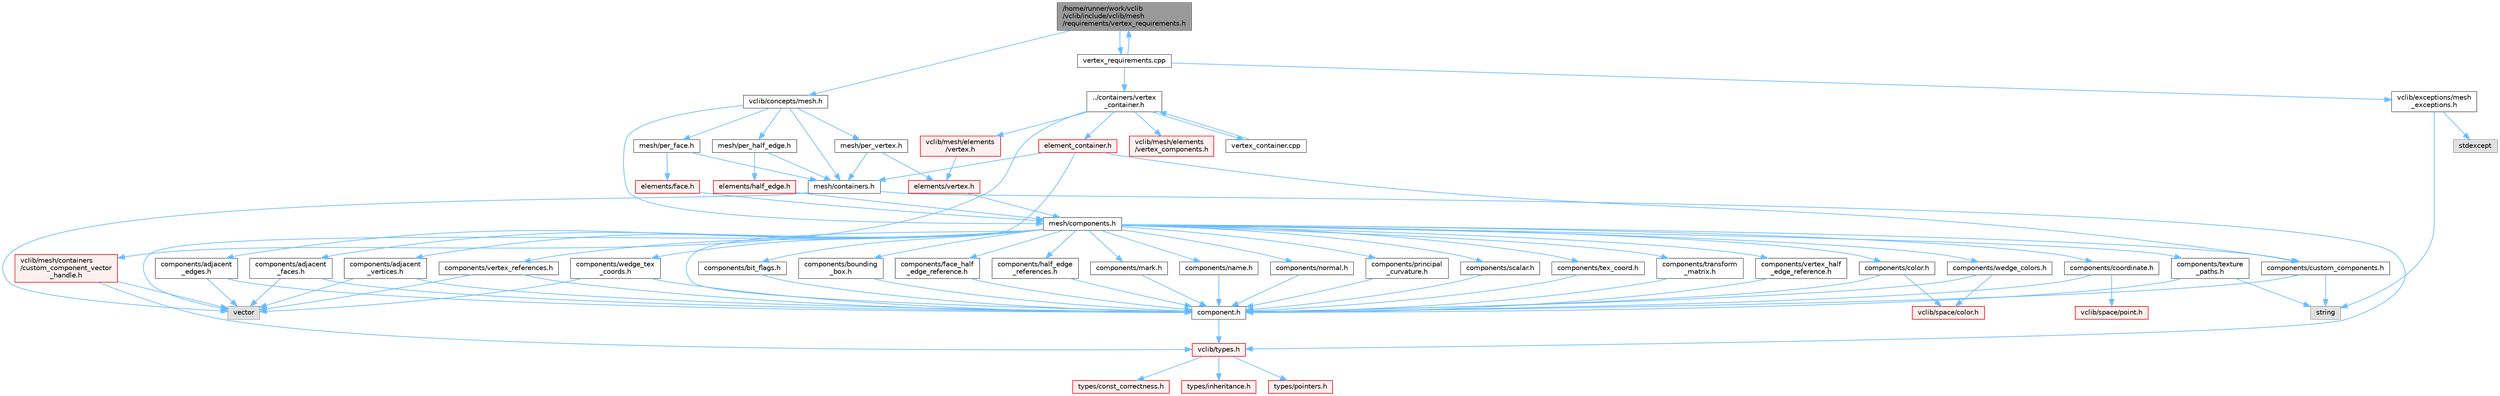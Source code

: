 digraph "/home/runner/work/vclib/vclib/include/vclib/mesh/requirements/vertex_requirements.h"
{
 // LATEX_PDF_SIZE
  bgcolor="transparent";
  edge [fontname=Helvetica,fontsize=10,labelfontname=Helvetica,labelfontsize=10];
  node [fontname=Helvetica,fontsize=10,shape=box,height=0.2,width=0.4];
  Node1 [label="/home/runner/work/vclib\l/vclib/include/vclib/mesh\l/requirements/vertex_requirements.h",height=0.2,width=0.4,color="gray40", fillcolor="grey60", style="filled", fontcolor="black",tooltip=" "];
  Node1 -> Node2 [color="steelblue1",style="solid"];
  Node2 [label="vclib/concepts/mesh.h",height=0.2,width=0.4,color="grey40", fillcolor="white", style="filled",URL="$concepts_2mesh_8h.html",tooltip=" "];
  Node2 -> Node3 [color="steelblue1",style="solid"];
  Node3 [label="mesh/components.h",height=0.2,width=0.4,color="grey40", fillcolor="white", style="filled",URL="$concepts_2mesh_2components_8h.html",tooltip=" "];
  Node3 -> Node4 [color="steelblue1",style="solid"];
  Node4 [label="components/adjacent\l_edges.h",height=0.2,width=0.4,color="grey40", fillcolor="white", style="filled",URL="$concepts_2mesh_2components_2adjacent__edges_8h.html",tooltip=" "];
  Node4 -> Node5 [color="steelblue1",style="solid"];
  Node5 [label="vector",height=0.2,width=0.4,color="grey60", fillcolor="#E0E0E0", style="filled",tooltip=" "];
  Node4 -> Node6 [color="steelblue1",style="solid"];
  Node6 [label="component.h",height=0.2,width=0.4,color="grey40", fillcolor="white", style="filled",URL="$component_8h.html",tooltip=" "];
  Node6 -> Node7 [color="steelblue1",style="solid"];
  Node7 [label="vclib/types.h",height=0.2,width=0.4,color="red", fillcolor="#FFF0F0", style="filled",URL="$types_8h.html",tooltip=" "];
  Node7 -> Node8 [color="steelblue1",style="solid"];
  Node8 [label="types/const_correctness.h",height=0.2,width=0.4,color="red", fillcolor="#FFF0F0", style="filled",URL="$types_2const__correctness_8h.html",tooltip=" "];
  Node7 -> Node10 [color="steelblue1",style="solid"];
  Node10 [label="types/inheritance.h",height=0.2,width=0.4,color="red", fillcolor="#FFF0F0", style="filled",URL="$inheritance_8h.html",tooltip=" "];
  Node7 -> Node11 [color="steelblue1",style="solid"];
  Node11 [label="types/pointers.h",height=0.2,width=0.4,color="red", fillcolor="#FFF0F0", style="filled",URL="$types_2pointers_8h.html",tooltip=" "];
  Node3 -> Node18 [color="steelblue1",style="solid"];
  Node18 [label="components/adjacent\l_faces.h",height=0.2,width=0.4,color="grey40", fillcolor="white", style="filled",URL="$concepts_2mesh_2components_2adjacent__faces_8h.html",tooltip=" "];
  Node18 -> Node5 [color="steelblue1",style="solid"];
  Node18 -> Node6 [color="steelblue1",style="solid"];
  Node3 -> Node19 [color="steelblue1",style="solid"];
  Node19 [label="components/adjacent\l_vertices.h",height=0.2,width=0.4,color="grey40", fillcolor="white", style="filled",URL="$concepts_2mesh_2components_2adjacent__vertices_8h.html",tooltip=" "];
  Node19 -> Node5 [color="steelblue1",style="solid"];
  Node19 -> Node6 [color="steelblue1",style="solid"];
  Node3 -> Node20 [color="steelblue1",style="solid"];
  Node20 [label="components/bit_flags.h",height=0.2,width=0.4,color="grey40", fillcolor="white", style="filled",URL="$concepts_2mesh_2components_2bit__flags_8h.html",tooltip=" "];
  Node20 -> Node6 [color="steelblue1",style="solid"];
  Node3 -> Node21 [color="steelblue1",style="solid"];
  Node21 [label="components/bounding\l_box.h",height=0.2,width=0.4,color="grey40", fillcolor="white", style="filled",URL="$concepts_2mesh_2components_2bounding__box_8h.html",tooltip=" "];
  Node21 -> Node6 [color="steelblue1",style="solid"];
  Node3 -> Node22 [color="steelblue1",style="solid"];
  Node22 [label="components/color.h",height=0.2,width=0.4,color="grey40", fillcolor="white", style="filled",URL="$concepts_2mesh_2components_2color_8h.html",tooltip=" "];
  Node22 -> Node23 [color="steelblue1",style="solid"];
  Node23 [label="vclib/space/color.h",height=0.2,width=0.4,color="red", fillcolor="#FFF0F0", style="filled",URL="$space_2color_8h.html",tooltip=" "];
  Node22 -> Node6 [color="steelblue1",style="solid"];
  Node3 -> Node6 [color="steelblue1",style="solid"];
  Node3 -> Node39 [color="steelblue1",style="solid"];
  Node39 [label="components/coordinate.h",height=0.2,width=0.4,color="grey40", fillcolor="white", style="filled",URL="$concepts_2mesh_2components_2coordinate_8h.html",tooltip=" "];
  Node39 -> Node6 [color="steelblue1",style="solid"];
  Node39 -> Node40 [color="steelblue1",style="solid"];
  Node40 [label="vclib/space/point.h",height=0.2,width=0.4,color="red", fillcolor="#FFF0F0", style="filled",URL="$space_2point_8h.html",tooltip=" "];
  Node3 -> Node44 [color="steelblue1",style="solid"];
  Node44 [label="components/custom_components.h",height=0.2,width=0.4,color="grey40", fillcolor="white", style="filled",URL="$concepts_2mesh_2components_2custom__components_8h.html",tooltip=" "];
  Node44 -> Node6 [color="steelblue1",style="solid"];
  Node44 -> Node45 [color="steelblue1",style="solid"];
  Node45 [label="string",height=0.2,width=0.4,color="grey60", fillcolor="#E0E0E0", style="filled",tooltip=" "];
  Node3 -> Node46 [color="steelblue1",style="solid"];
  Node46 [label="components/face_half\l_edge_reference.h",height=0.2,width=0.4,color="grey40", fillcolor="white", style="filled",URL="$concepts_2mesh_2components_2face__half__edge__reference_8h.html",tooltip=" "];
  Node46 -> Node6 [color="steelblue1",style="solid"];
  Node3 -> Node47 [color="steelblue1",style="solid"];
  Node47 [label="components/half_edge\l_references.h",height=0.2,width=0.4,color="grey40", fillcolor="white", style="filled",URL="$concepts_2mesh_2components_2half__edge__references_8h.html",tooltip=" "];
  Node47 -> Node6 [color="steelblue1",style="solid"];
  Node3 -> Node48 [color="steelblue1",style="solid"];
  Node48 [label="components/mark.h",height=0.2,width=0.4,color="grey40", fillcolor="white", style="filled",URL="$concepts_2mesh_2components_2mark_8h.html",tooltip=" "];
  Node48 -> Node6 [color="steelblue1",style="solid"];
  Node3 -> Node49 [color="steelblue1",style="solid"];
  Node49 [label="components/name.h",height=0.2,width=0.4,color="grey40", fillcolor="white", style="filled",URL="$concepts_2mesh_2components_2name_8h.html",tooltip=" "];
  Node49 -> Node6 [color="steelblue1",style="solid"];
  Node3 -> Node50 [color="steelblue1",style="solid"];
  Node50 [label="components/normal.h",height=0.2,width=0.4,color="grey40", fillcolor="white", style="filled",URL="$concepts_2mesh_2components_2normal_8h.html",tooltip=" "];
  Node50 -> Node6 [color="steelblue1",style="solid"];
  Node3 -> Node51 [color="steelblue1",style="solid"];
  Node51 [label="components/principal\l_curvature.h",height=0.2,width=0.4,color="grey40", fillcolor="white", style="filled",URL="$concepts_2mesh_2components_2principal__curvature_8h.html",tooltip=" "];
  Node51 -> Node6 [color="steelblue1",style="solid"];
  Node3 -> Node52 [color="steelblue1",style="solid"];
  Node52 [label="components/scalar.h",height=0.2,width=0.4,color="grey40", fillcolor="white", style="filled",URL="$concepts_2mesh_2components_2scalar_8h.html",tooltip=" "];
  Node52 -> Node6 [color="steelblue1",style="solid"];
  Node3 -> Node53 [color="steelblue1",style="solid"];
  Node53 [label="components/tex_coord.h",height=0.2,width=0.4,color="grey40", fillcolor="white", style="filled",URL="$concepts_2mesh_2components_2tex__coord_8h.html",tooltip=" "];
  Node53 -> Node6 [color="steelblue1",style="solid"];
  Node3 -> Node54 [color="steelblue1",style="solid"];
  Node54 [label="components/texture\l_paths.h",height=0.2,width=0.4,color="grey40", fillcolor="white", style="filled",URL="$concepts_2mesh_2components_2texture__paths_8h.html",tooltip=" "];
  Node54 -> Node6 [color="steelblue1",style="solid"];
  Node54 -> Node45 [color="steelblue1",style="solid"];
  Node3 -> Node55 [color="steelblue1",style="solid"];
  Node55 [label="components/transform\l_matrix.h",height=0.2,width=0.4,color="grey40", fillcolor="white", style="filled",URL="$concepts_2mesh_2components_2transform__matrix_8h.html",tooltip=" "];
  Node55 -> Node6 [color="steelblue1",style="solid"];
  Node3 -> Node56 [color="steelblue1",style="solid"];
  Node56 [label="components/vertex_half\l_edge_reference.h",height=0.2,width=0.4,color="grey40", fillcolor="white", style="filled",URL="$concepts_2mesh_2components_2vertex__half__edge__reference_8h.html",tooltip=" "];
  Node56 -> Node6 [color="steelblue1",style="solid"];
  Node3 -> Node57 [color="steelblue1",style="solid"];
  Node57 [label="components/vertex_references.h",height=0.2,width=0.4,color="grey40", fillcolor="white", style="filled",URL="$concepts_2mesh_2components_2vertex__references_8h.html",tooltip=" "];
  Node57 -> Node6 [color="steelblue1",style="solid"];
  Node57 -> Node5 [color="steelblue1",style="solid"];
  Node3 -> Node58 [color="steelblue1",style="solid"];
  Node58 [label="components/wedge_colors.h",height=0.2,width=0.4,color="grey40", fillcolor="white", style="filled",URL="$concepts_2mesh_2components_2wedge__colors_8h.html",tooltip=" "];
  Node58 -> Node6 [color="steelblue1",style="solid"];
  Node58 -> Node23 [color="steelblue1",style="solid"];
  Node3 -> Node59 [color="steelblue1",style="solid"];
  Node59 [label="components/wedge_tex\l_coords.h",height=0.2,width=0.4,color="grey40", fillcolor="white", style="filled",URL="$concepts_2mesh_2components_2wedge__tex__coords_8h.html",tooltip=" "];
  Node59 -> Node5 [color="steelblue1",style="solid"];
  Node59 -> Node6 [color="steelblue1",style="solid"];
  Node2 -> Node60 [color="steelblue1",style="solid"];
  Node60 [label="mesh/containers.h",height=0.2,width=0.4,color="grey40", fillcolor="white", style="filled",URL="$concepts_2mesh_2containers_8h.html",tooltip=" "];
  Node60 -> Node5 [color="steelblue1",style="solid"];
  Node60 -> Node7 [color="steelblue1",style="solid"];
  Node2 -> Node61 [color="steelblue1",style="solid"];
  Node61 [label="mesh/per_face.h",height=0.2,width=0.4,color="grey40", fillcolor="white", style="filled",URL="$per__face_8h.html",tooltip=" "];
  Node61 -> Node60 [color="steelblue1",style="solid"];
  Node61 -> Node62 [color="steelblue1",style="solid"];
  Node62 [label="elements/face.h",height=0.2,width=0.4,color="red", fillcolor="#FFF0F0", style="filled",URL="$concepts_2mesh_2elements_2face_8h.html",tooltip=" "];
  Node62 -> Node3 [color="steelblue1",style="solid"];
  Node2 -> Node64 [color="steelblue1",style="solid"];
  Node64 [label="mesh/per_half_edge.h",height=0.2,width=0.4,color="grey40", fillcolor="white", style="filled",URL="$per__half__edge_8h.html",tooltip=" "];
  Node64 -> Node60 [color="steelblue1",style="solid"];
  Node64 -> Node65 [color="steelblue1",style="solid"];
  Node65 [label="elements/half_edge.h",height=0.2,width=0.4,color="red", fillcolor="#FFF0F0", style="filled",URL="$concepts_2mesh_2elements_2half__edge_8h.html",tooltip=" "];
  Node65 -> Node3 [color="steelblue1",style="solid"];
  Node2 -> Node66 [color="steelblue1",style="solid"];
  Node66 [label="mesh/per_vertex.h",height=0.2,width=0.4,color="grey40", fillcolor="white", style="filled",URL="$per__vertex_8h.html",tooltip=" "];
  Node66 -> Node60 [color="steelblue1",style="solid"];
  Node66 -> Node67 [color="steelblue1",style="solid"];
  Node67 [label="elements/vertex.h",height=0.2,width=0.4,color="red", fillcolor="#FFF0F0", style="filled",URL="$concepts_2mesh_2elements_2vertex_8h.html",tooltip=" "];
  Node67 -> Node3 [color="steelblue1",style="solid"];
  Node1 -> Node68 [color="steelblue1",style="solid"];
  Node68 [label="vertex_requirements.cpp",height=0.2,width=0.4,color="grey40", fillcolor="white", style="filled",URL="$vertex__requirements_8cpp.html",tooltip=" "];
  Node68 -> Node1 [color="steelblue1",style="solid"];
  Node68 -> Node69 [color="steelblue1",style="solid"];
  Node69 [label="vclib/exceptions/mesh\l_exceptions.h",height=0.2,width=0.4,color="grey40", fillcolor="white", style="filled",URL="$mesh__exceptions_8h.html",tooltip=" "];
  Node69 -> Node70 [color="steelblue1",style="solid"];
  Node70 [label="stdexcept",height=0.2,width=0.4,color="grey60", fillcolor="#E0E0E0", style="filled",tooltip=" "];
  Node69 -> Node45 [color="steelblue1",style="solid"];
  Node68 -> Node71 [color="steelblue1",style="solid"];
  Node71 [label="../containers/vertex\l_container.h",height=0.2,width=0.4,color="grey40", fillcolor="white", style="filled",URL="$vertex__container_8h.html",tooltip=" "];
  Node71 -> Node72 [color="steelblue1",style="solid"];
  Node72 [label="vclib/mesh/containers\l/custom_component_vector\l_handle.h",height=0.2,width=0.4,color="red", fillcolor="#FFF0F0", style="filled",URL="$custom__component__vector__handle_8h.html",tooltip=" "];
  Node72 -> Node5 [color="steelblue1",style="solid"];
  Node72 -> Node7 [color="steelblue1",style="solid"];
  Node71 -> Node75 [color="steelblue1",style="solid"];
  Node75 [label="vclib/mesh/elements\l/vertex.h",height=0.2,width=0.4,color="red", fillcolor="#FFF0F0", style="filled",URL="$mesh_2elements_2vertex_8h.html",tooltip=" "];
  Node75 -> Node67 [color="steelblue1",style="solid"];
  Node71 -> Node81 [color="steelblue1",style="solid"];
  Node81 [label="vclib/mesh/elements\l/vertex_components.h",height=0.2,width=0.4,color="red", fillcolor="#FFF0F0", style="filled",URL="$vertex__components_8h.html",tooltip=" "];
  Node71 -> Node129 [color="steelblue1",style="solid"];
  Node129 [label="element_container.h",height=0.2,width=0.4,color="red", fillcolor="#FFF0F0", style="filled",URL="$element__container_8h.html",tooltip=" "];
  Node129 -> Node5 [color="steelblue1",style="solid"];
  Node129 -> Node44 [color="steelblue1",style="solid"];
  Node129 -> Node60 [color="steelblue1",style="solid"];
  Node71 -> Node140 [color="steelblue1",style="solid"];
  Node140 [label="vertex_container.cpp",height=0.2,width=0.4,color="grey40", fillcolor="white", style="filled",URL="$vertex__container_8cpp.html",tooltip=" "];
  Node140 -> Node71 [color="steelblue1",style="solid"];
}
